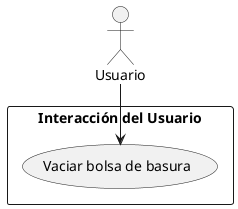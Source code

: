 @startuml
actor Usuario

rectangle "Interacción del Usuario" {
    usecase "Vaciar bolsa de basura"
}

Usuario --> "Vaciar bolsa de basura"
@enduml